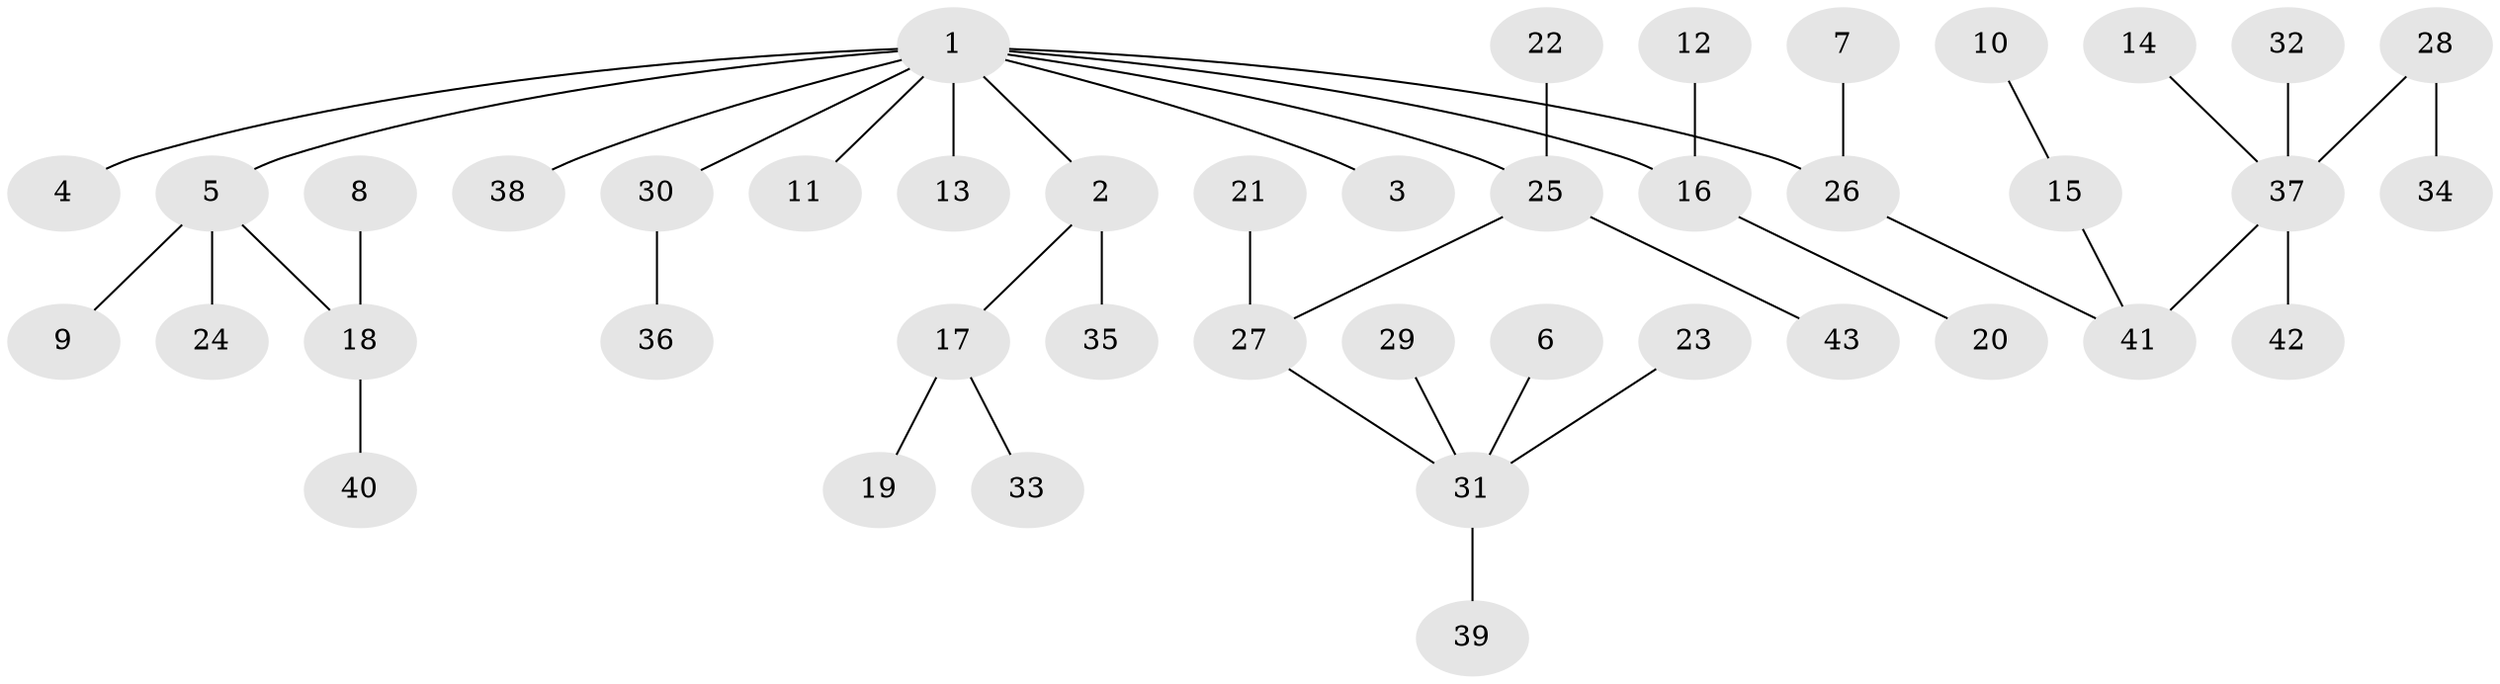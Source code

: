 // original degree distribution, {3: 0.11627906976744186, 10: 0.011627906976744186, 4: 0.046511627906976744, 5: 0.05813953488372093, 2: 0.26744186046511625, 1: 0.5}
// Generated by graph-tools (version 1.1) at 2025/26/03/09/25 03:26:33]
// undirected, 43 vertices, 42 edges
graph export_dot {
graph [start="1"]
  node [color=gray90,style=filled];
  1;
  2;
  3;
  4;
  5;
  6;
  7;
  8;
  9;
  10;
  11;
  12;
  13;
  14;
  15;
  16;
  17;
  18;
  19;
  20;
  21;
  22;
  23;
  24;
  25;
  26;
  27;
  28;
  29;
  30;
  31;
  32;
  33;
  34;
  35;
  36;
  37;
  38;
  39;
  40;
  41;
  42;
  43;
  1 -- 2 [weight=1.0];
  1 -- 3 [weight=1.0];
  1 -- 4 [weight=1.0];
  1 -- 5 [weight=1.0];
  1 -- 11 [weight=1.0];
  1 -- 13 [weight=1.0];
  1 -- 16 [weight=1.0];
  1 -- 25 [weight=1.0];
  1 -- 26 [weight=1.0];
  1 -- 30 [weight=1.0];
  1 -- 38 [weight=1.0];
  2 -- 17 [weight=1.0];
  2 -- 35 [weight=1.0];
  5 -- 9 [weight=1.0];
  5 -- 18 [weight=1.0];
  5 -- 24 [weight=1.0];
  6 -- 31 [weight=1.0];
  7 -- 26 [weight=1.0];
  8 -- 18 [weight=1.0];
  10 -- 15 [weight=1.0];
  12 -- 16 [weight=1.0];
  14 -- 37 [weight=1.0];
  15 -- 41 [weight=1.0];
  16 -- 20 [weight=1.0];
  17 -- 19 [weight=1.0];
  17 -- 33 [weight=1.0];
  18 -- 40 [weight=1.0];
  21 -- 27 [weight=1.0];
  22 -- 25 [weight=1.0];
  23 -- 31 [weight=1.0];
  25 -- 27 [weight=1.0];
  25 -- 43 [weight=1.0];
  26 -- 41 [weight=1.0];
  27 -- 31 [weight=1.0];
  28 -- 34 [weight=1.0];
  28 -- 37 [weight=1.0];
  29 -- 31 [weight=1.0];
  30 -- 36 [weight=1.0];
  31 -- 39 [weight=1.0];
  32 -- 37 [weight=1.0];
  37 -- 41 [weight=1.0];
  37 -- 42 [weight=1.0];
}
